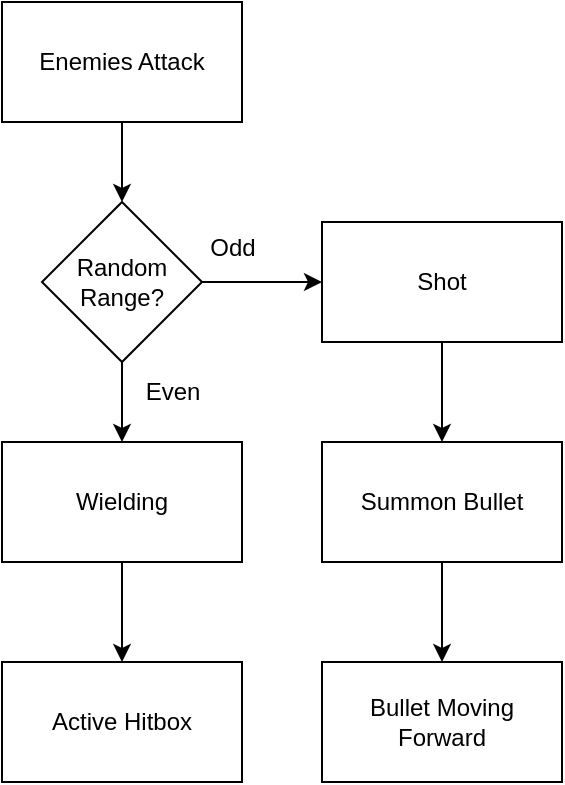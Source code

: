 <mxfile version="24.1.0" type="device">
  <diagram name="Page-1" id="3RDg4qoCUgi7GAJribP9">
    <mxGraphModel dx="1050" dy="621" grid="1" gridSize="10" guides="1" tooltips="1" connect="1" arrows="1" fold="1" page="1" pageScale="1" pageWidth="850" pageHeight="1100" math="0" shadow="0">
      <root>
        <mxCell id="0" />
        <mxCell id="1" parent="0" />
        <mxCell id="TXmLFV0LM3XLcG0OcsO2-3" value="" style="edgeStyle=orthogonalEdgeStyle;rounded=0;orthogonalLoop=1;jettySize=auto;html=1;" edge="1" parent="1" source="TXmLFV0LM3XLcG0OcsO2-1" target="TXmLFV0LM3XLcG0OcsO2-2">
          <mxGeometry relative="1" as="geometry" />
        </mxCell>
        <mxCell id="TXmLFV0LM3XLcG0OcsO2-1" value="Enemies Attack" style="rounded=0;whiteSpace=wrap;html=1;" vertex="1" parent="1">
          <mxGeometry x="365" y="90" width="120" height="60" as="geometry" />
        </mxCell>
        <mxCell id="TXmLFV0LM3XLcG0OcsO2-6" value="" style="edgeStyle=orthogonalEdgeStyle;rounded=0;orthogonalLoop=1;jettySize=auto;html=1;" edge="1" parent="1" source="TXmLFV0LM3XLcG0OcsO2-2" target="TXmLFV0LM3XLcG0OcsO2-5">
          <mxGeometry relative="1" as="geometry" />
        </mxCell>
        <mxCell id="TXmLFV0LM3XLcG0OcsO2-8" value="" style="edgeStyle=orthogonalEdgeStyle;rounded=0;orthogonalLoop=1;jettySize=auto;html=1;" edge="1" parent="1" source="TXmLFV0LM3XLcG0OcsO2-2" target="TXmLFV0LM3XLcG0OcsO2-7">
          <mxGeometry relative="1" as="geometry" />
        </mxCell>
        <mxCell id="TXmLFV0LM3XLcG0OcsO2-2" value="Random Range?" style="rhombus;whiteSpace=wrap;html=1;rounded=0;" vertex="1" parent="1">
          <mxGeometry x="385" y="190" width="80" height="80" as="geometry" />
        </mxCell>
        <mxCell id="TXmLFV0LM3XLcG0OcsO2-12" value="" style="edgeStyle=orthogonalEdgeStyle;rounded=0;orthogonalLoop=1;jettySize=auto;html=1;" edge="1" parent="1" source="TXmLFV0LM3XLcG0OcsO2-5" target="TXmLFV0LM3XLcG0OcsO2-11">
          <mxGeometry relative="1" as="geometry" />
        </mxCell>
        <mxCell id="TXmLFV0LM3XLcG0OcsO2-5" value="Shot" style="whiteSpace=wrap;html=1;rounded=0;" vertex="1" parent="1">
          <mxGeometry x="525" y="200" width="120" height="60" as="geometry" />
        </mxCell>
        <mxCell id="TXmLFV0LM3XLcG0OcsO2-16" value="" style="edgeStyle=orthogonalEdgeStyle;rounded=0;orthogonalLoop=1;jettySize=auto;html=1;" edge="1" parent="1" source="TXmLFV0LM3XLcG0OcsO2-7" target="TXmLFV0LM3XLcG0OcsO2-15">
          <mxGeometry relative="1" as="geometry" />
        </mxCell>
        <mxCell id="TXmLFV0LM3XLcG0OcsO2-7" value="Wielding" style="whiteSpace=wrap;html=1;rounded=0;" vertex="1" parent="1">
          <mxGeometry x="365" y="310" width="120" height="60" as="geometry" />
        </mxCell>
        <mxCell id="TXmLFV0LM3XLcG0OcsO2-9" value="Odd" style="text;html=1;align=center;verticalAlign=middle;resizable=0;points=[];autosize=1;strokeColor=none;fillColor=none;" vertex="1" parent="1">
          <mxGeometry x="455" y="198" width="50" height="30" as="geometry" />
        </mxCell>
        <mxCell id="TXmLFV0LM3XLcG0OcsO2-10" value="Even" style="text;html=1;align=center;verticalAlign=middle;resizable=0;points=[];autosize=1;strokeColor=none;fillColor=none;" vertex="1" parent="1">
          <mxGeometry x="425" y="270" width="50" height="30" as="geometry" />
        </mxCell>
        <mxCell id="TXmLFV0LM3XLcG0OcsO2-14" value="" style="edgeStyle=orthogonalEdgeStyle;rounded=0;orthogonalLoop=1;jettySize=auto;html=1;" edge="1" parent="1" source="TXmLFV0LM3XLcG0OcsO2-11" target="TXmLFV0LM3XLcG0OcsO2-13">
          <mxGeometry relative="1" as="geometry" />
        </mxCell>
        <mxCell id="TXmLFV0LM3XLcG0OcsO2-11" value="Summon Bullet" style="whiteSpace=wrap;html=1;rounded=0;" vertex="1" parent="1">
          <mxGeometry x="525" y="310" width="120" height="60" as="geometry" />
        </mxCell>
        <mxCell id="TXmLFV0LM3XLcG0OcsO2-13" value="Bullet Moving Forward" style="whiteSpace=wrap;html=1;rounded=0;" vertex="1" parent="1">
          <mxGeometry x="525" y="420" width="120" height="60" as="geometry" />
        </mxCell>
        <mxCell id="TXmLFV0LM3XLcG0OcsO2-15" value="Active Hitbox" style="whiteSpace=wrap;html=1;rounded=0;" vertex="1" parent="1">
          <mxGeometry x="365" y="420" width="120" height="60" as="geometry" />
        </mxCell>
      </root>
    </mxGraphModel>
  </diagram>
</mxfile>
